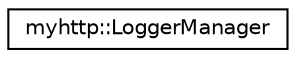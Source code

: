 digraph "Graphical Class Hierarchy"
{
 // LATEX_PDF_SIZE
  edge [fontname="Helvetica",fontsize="10",labelfontname="Helvetica",labelfontsize="10"];
  node [fontname="Helvetica",fontsize="10",shape=record];
  rankdir="LR";
  Node0 [label="myhttp::LoggerManager",height=0.2,width=0.4,color="black", fillcolor="white", style="filled",URL="$classmyhttp_1_1LoggerManager.html",tooltip="日志器管理类"];
}
